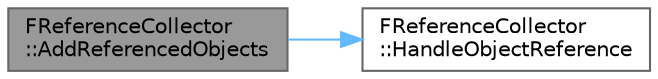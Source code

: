 digraph "FReferenceCollector::AddReferencedObjects"
{
 // INTERACTIVE_SVG=YES
 // LATEX_PDF_SIZE
  bgcolor="transparent";
  edge [fontname=Helvetica,fontsize=10,labelfontname=Helvetica,labelfontsize=10];
  node [fontname=Helvetica,fontsize=10,shape=box,height=0.2,width=0.4];
  rankdir="LR";
  Node1 [id="Node000001",label="FReferenceCollector\l::AddReferencedObjects",height=0.2,width=0.4,color="gray40", fillcolor="grey60", style="filled", fontcolor="black",tooltip="Adds references to a map of objects."];
  Node1 -> Node2 [id="edge1_Node000001_Node000002",color="steelblue1",style="solid",tooltip=" "];
  Node2 [id="Node000002",label="FReferenceCollector\l::HandleObjectReference",height=0.2,width=0.4,color="grey40", fillcolor="white", style="filled",URL="$d9/d05/classFReferenceCollector.html#a519551e1e5334872231ea87ed0933f44",tooltip="Handle object reference."];
}
